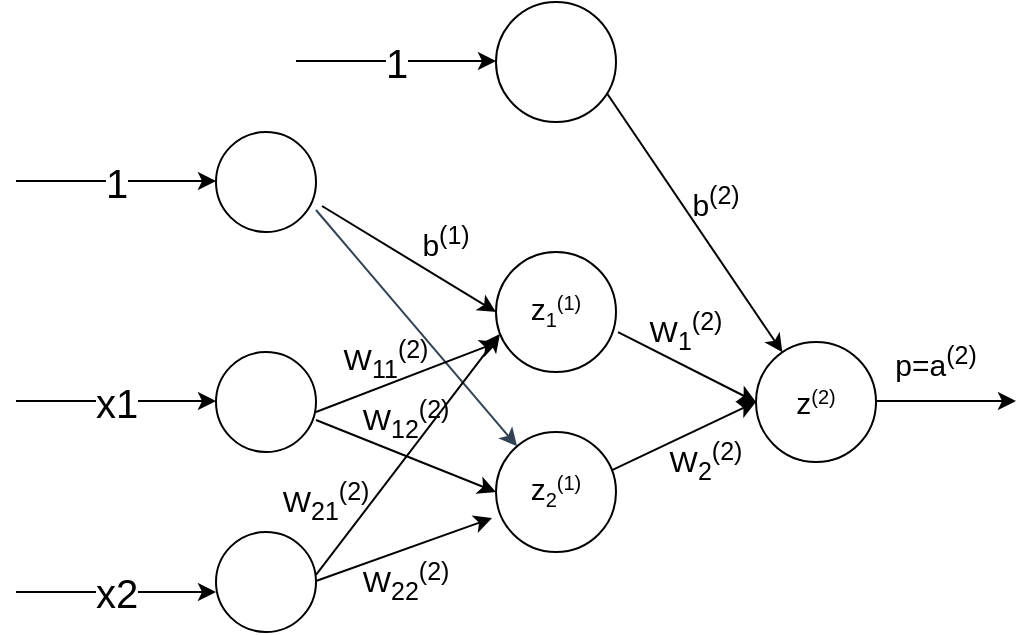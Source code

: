 <mxfile version="16.4.5" type="google"><diagram id="Lrc_iVZJgVrkQztUbeqB" name="Page-1"><mxGraphModel dx="946" dy="542" grid="0" gridSize="10" guides="1" tooltips="1" connect="1" arrows="1" fold="1" page="1" pageScale="1" pageWidth="600" pageHeight="400" math="0" shadow="0"><root><mxCell id="0"/><mxCell id="1" parent="0"/><mxCell id="GYilfcMDfp0zTLnBZYzx-36" value="" style="ellipse;whiteSpace=wrap;html=1;aspect=fixed;" parent="1" vertex="1"><mxGeometry x="160" y="120" width="50" height="50" as="geometry"/></mxCell><mxCell id="GYilfcMDfp0zTLnBZYzx-37" value="" style="ellipse;whiteSpace=wrap;html=1;aspect=fixed;" parent="1" vertex="1"><mxGeometry x="160" y="320" width="50" height="50" as="geometry"/></mxCell><mxCell id="GYilfcMDfp0zTLnBZYzx-38" value="" style="ellipse;whiteSpace=wrap;html=1;aspect=fixed;" parent="1" vertex="1"><mxGeometry x="160" y="230" width="50" height="50" as="geometry"/></mxCell><mxCell id="GYilfcMDfp0zTLnBZYzx-39" value="&lt;span style=&quot;font-size: 15px&quot;&gt;z&lt;/span&gt;&lt;sub&gt;2&lt;/sub&gt;&lt;sup&gt;(1)&lt;/sup&gt;" style="ellipse;whiteSpace=wrap;html=1;aspect=fixed;" parent="1" vertex="1"><mxGeometry x="300" y="270" width="60" height="60" as="geometry"/></mxCell><mxCell id="GYilfcMDfp0zTLnBZYzx-40" value="x1" style="endArrow=classic;html=1;rounded=0;fontSize=20;" parent="1" edge="1"><mxGeometry relative="1" as="geometry"><mxPoint x="60" y="254.5" as="sourcePoint"/><mxPoint x="160" y="254.5" as="targetPoint"/></mxGeometry></mxCell><mxCell id="GYilfcMDfp0zTLnBZYzx-41" value="1" style="endArrow=classic;html=1;rounded=0;fontSize=20;" parent="1" edge="1"><mxGeometry relative="1" as="geometry"><mxPoint x="60" y="144.5" as="sourcePoint"/><mxPoint x="160" y="144.5" as="targetPoint"/></mxGeometry></mxCell><mxCell id="GYilfcMDfp0zTLnBZYzx-42" value="x2" style="endArrow=classic;html=1;rounded=0;fontSize=20;" parent="1" edge="1"><mxGeometry relative="1" as="geometry"><mxPoint x="60" y="350" as="sourcePoint"/><mxPoint x="160" y="350" as="targetPoint"/></mxGeometry></mxCell><mxCell id="GYilfcMDfp0zTLnBZYzx-43" value="" style="endArrow=classic;html=1;rounded=0;fontSize=20;entryX=-0.033;entryY=0.717;entryDx=0;entryDy=0;entryPerimeter=0;" parent="1" target="GYilfcMDfp0zTLnBZYzx-39" edge="1"><mxGeometry x="0.443" y="-19" relative="1" as="geometry"><mxPoint x="210" y="344.5" as="sourcePoint"/><mxPoint x="310" y="344.5" as="targetPoint"/><mxPoint x="1" as="offset"/></mxGeometry></mxCell><mxCell id="GYilfcMDfp0zTLnBZYzx-45" value="" style="endArrow=classic;html=1;rounded=0;fontSize=15;exitX=1;exitY=0.78;exitDx=0;exitDy=0;exitPerimeter=0;fillColor=#647687;strokeColor=#314354;" parent="1" source="GYilfcMDfp0zTLnBZYzx-36" target="GYilfcMDfp0zTLnBZYzx-39" edge="1"><mxGeometry relative="1" as="geometry"><mxPoint x="210" y="144.5" as="sourcePoint"/><mxPoint x="310" y="144.5" as="targetPoint"/></mxGeometry></mxCell><mxCell id="GYilfcMDfp0zTLnBZYzx-49" value="&lt;span style=&quot;font-size: 15px&quot;&gt;z&lt;/span&gt;&lt;sub&gt;1&lt;/sub&gt;&lt;sup&gt;(1)&lt;/sup&gt;" style="ellipse;whiteSpace=wrap;html=1;aspect=fixed;" parent="1" vertex="1"><mxGeometry x="300" y="180" width="60" height="60" as="geometry"/></mxCell><mxCell id="GYilfcMDfp0zTLnBZYzx-63" value="" style="endArrow=classic;html=1;rounded=0;fontSize=20;entryX=0.033;entryY=0.683;entryDx=0;entryDy=0;entryPerimeter=0;" parent="1" target="GYilfcMDfp0zTLnBZYzx-49" edge="1"><mxGeometry relative="1" as="geometry"><mxPoint x="210" y="341.48" as="sourcePoint"/><mxPoint x="298.02" y="310" as="targetPoint"/></mxGeometry></mxCell><mxCell id="GYilfcMDfp0zTLnBZYzx-66" value="" style="endArrow=classic;html=1;rounded=0;fontSize=20;entryX=0;entryY=0.5;entryDx=0;entryDy=0;exitX=1;exitY=0.68;exitDx=0;exitDy=0;exitPerimeter=0;" parent="1" source="GYilfcMDfp0zTLnBZYzx-38" target="GYilfcMDfp0zTLnBZYzx-39" edge="1"><mxGeometry width="50" height="50" relative="1" as="geometry"><mxPoint x="120" y="320" as="sourcePoint"/><mxPoint x="170" y="270" as="targetPoint"/></mxGeometry></mxCell><mxCell id="GYilfcMDfp0zTLnBZYzx-67" value="" style="endArrow=classic;html=1;rounded=0;fontSize=20;entryX=0.017;entryY=0.75;entryDx=0;entryDy=0;entryPerimeter=0;" parent="1" target="GYilfcMDfp0zTLnBZYzx-49" edge="1"><mxGeometry width="50" height="50" relative="1" as="geometry"><mxPoint x="210" y="260" as="sourcePoint"/><mxPoint x="170" y="270" as="targetPoint"/></mxGeometry></mxCell><mxCell id="GYilfcMDfp0zTLnBZYzx-68" value="" style="endArrow=classic;html=1;rounded=0;fontSize=20;entryX=0;entryY=0.5;entryDx=0;entryDy=0;exitX=1.06;exitY=0.74;exitDx=0;exitDy=0;exitPerimeter=0;" parent="1" source="GYilfcMDfp0zTLnBZYzx-36" target="GYilfcMDfp0zTLnBZYzx-49" edge="1"><mxGeometry width="50" height="50" relative="1" as="geometry"><mxPoint x="120" y="320" as="sourcePoint"/><mxPoint x="170" y="270" as="targetPoint"/></mxGeometry></mxCell><mxCell id="GYilfcMDfp0zTLnBZYzx-77" value="1" style="endArrow=classic;html=1;rounded=0;fontSize=20;" parent="1" edge="1"><mxGeometry relative="1" as="geometry"><mxPoint x="200" y="84.5" as="sourcePoint"/><mxPoint x="300" y="84.5" as="targetPoint"/></mxGeometry></mxCell><mxCell id="GYilfcMDfp0zTLnBZYzx-78" value="" style="endArrow=classic;html=1;rounded=0;fontSize=20;exitX=1.06;exitY=0.74;exitDx=0;exitDy=0;exitPerimeter=0;" parent="1" target="GYilfcMDfp0zTLnBZYzx-85" edge="1"><mxGeometry width="50" height="50" relative="1" as="geometry"><mxPoint x="353" y="97" as="sourcePoint"/><mxPoint x="440" y="150" as="targetPoint"/></mxGeometry></mxCell><mxCell id="GYilfcMDfp0zTLnBZYzx-79" value="b&lt;sup&gt;(2)&lt;/sup&gt;" style="text;html=1;strokeColor=none;fillColor=none;align=center;verticalAlign=middle;whiteSpace=wrap;rounded=0;fontSize=15;" parent="1" vertex="1"><mxGeometry x="400" y="140" width="20" height="30" as="geometry"/></mxCell><mxCell id="GYilfcMDfp0zTLnBZYzx-84" value="" style="ellipse;whiteSpace=wrap;html=1;aspect=fixed;" parent="1" vertex="1"><mxGeometry x="300" y="55" width="60" height="60" as="geometry"/></mxCell><mxCell id="GYilfcMDfp0zTLnBZYzx-85" value="&lt;span style=&quot;font-size: 15px&quot;&gt;z&lt;/span&gt;&lt;sup&gt;(2)&lt;/sup&gt;" style="ellipse;whiteSpace=wrap;html=1;aspect=fixed;" parent="1" vertex="1"><mxGeometry x="430" y="225" width="60" height="60" as="geometry"/></mxCell><mxCell id="GYilfcMDfp0zTLnBZYzx-86" value="" style="endArrow=classic;html=1;rounded=0;fontSize=15;" parent="1" edge="1"><mxGeometry relative="1" as="geometry"><mxPoint x="490" y="254.5" as="sourcePoint"/><mxPoint x="560" y="255" as="targetPoint"/><Array as="points"><mxPoint x="560" y="254.5"/></Array></mxGeometry></mxCell><mxCell id="GYilfcMDfp0zTLnBZYzx-94" value="" style="endArrow=classic;html=1;rounded=0;fontSize=15;entryX=0;entryY=0.5;entryDx=0;entryDy=0;exitX=1.017;exitY=0.667;exitDx=0;exitDy=0;exitPerimeter=0;" parent="1" source="GYilfcMDfp0zTLnBZYzx-49" target="GYilfcMDfp0zTLnBZYzx-85" edge="1"><mxGeometry width="50" height="50" relative="1" as="geometry"><mxPoint x="120" y="150" as="sourcePoint"/><mxPoint x="170" y="100" as="targetPoint"/></mxGeometry></mxCell><mxCell id="GYilfcMDfp0zTLnBZYzx-95" value="" style="endArrow=classic;html=1;rounded=0;fontSize=15;exitX=0.967;exitY=0.317;exitDx=0;exitDy=0;exitPerimeter=0;entryX=0;entryY=0.5;entryDx=0;entryDy=0;" parent="1" source="GYilfcMDfp0zTLnBZYzx-39" target="GYilfcMDfp0zTLnBZYzx-85" edge="1"><mxGeometry width="50" height="50" relative="1" as="geometry"><mxPoint x="120" y="150" as="sourcePoint"/><mxPoint x="170" y="100" as="targetPoint"/></mxGeometry></mxCell><mxCell id="GYilfcMDfp0zTLnBZYzx-102" value="W&lt;sub&gt;1&lt;/sub&gt;&lt;sup&gt;(2)&lt;/sup&gt;" style="text;html=1;strokeColor=none;fillColor=none;align=center;verticalAlign=middle;whiteSpace=wrap;rounded=0;fontSize=15;" parent="1" vertex="1"><mxGeometry x="380" y="205" width="30" height="30" as="geometry"/></mxCell><mxCell id="ZGvP7N-LlL8H3YYzqhuW-1" value="W&lt;sub&gt;2&lt;/sub&gt;&lt;sup&gt;(2)&lt;/sup&gt;" style="text;html=1;strokeColor=none;fillColor=none;align=center;verticalAlign=middle;whiteSpace=wrap;rounded=0;fontSize=15;" vertex="1" parent="1"><mxGeometry x="390" y="270" width="30" height="30" as="geometry"/></mxCell><mxCell id="ZGvP7N-LlL8H3YYzqhuW-2" value="b&lt;sup&gt;(1)&lt;/sup&gt;" style="text;html=1;strokeColor=none;fillColor=none;align=center;verticalAlign=middle;whiteSpace=wrap;rounded=0;fontSize=15;" vertex="1" parent="1"><mxGeometry x="265" y="160" width="20" height="30" as="geometry"/></mxCell><mxCell id="ZGvP7N-LlL8H3YYzqhuW-4" value="p=a&lt;sup&gt;(2)&lt;/sup&gt;" style="text;html=1;strokeColor=none;fillColor=none;align=center;verticalAlign=middle;whiteSpace=wrap;rounded=0;fontSize=15;" vertex="1" parent="1"><mxGeometry x="510" y="220" width="20" height="30" as="geometry"/></mxCell><mxCell id="ZGvP7N-LlL8H3YYzqhuW-5" value="W&lt;sub&gt;11&lt;/sub&gt;&lt;sup&gt;(2)&lt;/sup&gt;" style="text;html=1;strokeColor=none;fillColor=none;align=center;verticalAlign=middle;whiteSpace=wrap;rounded=0;fontSize=15;" vertex="1" parent="1"><mxGeometry x="230" y="219" width="30" height="30" as="geometry"/></mxCell><mxCell id="ZGvP7N-LlL8H3YYzqhuW-8" value="W&lt;sub&gt;12&lt;/sub&gt;&lt;sup&gt;(2)&lt;/sup&gt;" style="text;html=1;strokeColor=none;fillColor=none;align=center;verticalAlign=middle;whiteSpace=wrap;rounded=0;fontSize=15;" vertex="1" parent="1"><mxGeometry x="240" y="249" width="30" height="30" as="geometry"/></mxCell><mxCell id="ZGvP7N-LlL8H3YYzqhuW-9" value="W&lt;sub&gt;21&lt;/sub&gt;&lt;sup&gt;(2)&lt;/sup&gt;" style="text;html=1;strokeColor=none;fillColor=none;align=center;verticalAlign=middle;whiteSpace=wrap;rounded=0;fontSize=15;" vertex="1" parent="1"><mxGeometry x="200" y="290" width="30" height="30" as="geometry"/></mxCell><mxCell id="ZGvP7N-LlL8H3YYzqhuW-10" value="W&lt;sub&gt;22&lt;/sub&gt;&lt;sup&gt;(2)&lt;/sup&gt;" style="text;html=1;strokeColor=none;fillColor=none;align=center;verticalAlign=middle;whiteSpace=wrap;rounded=0;fontSize=15;" vertex="1" parent="1"><mxGeometry x="240" y="330" width="30" height="30" as="geometry"/></mxCell></root></mxGraphModel></diagram></mxfile>